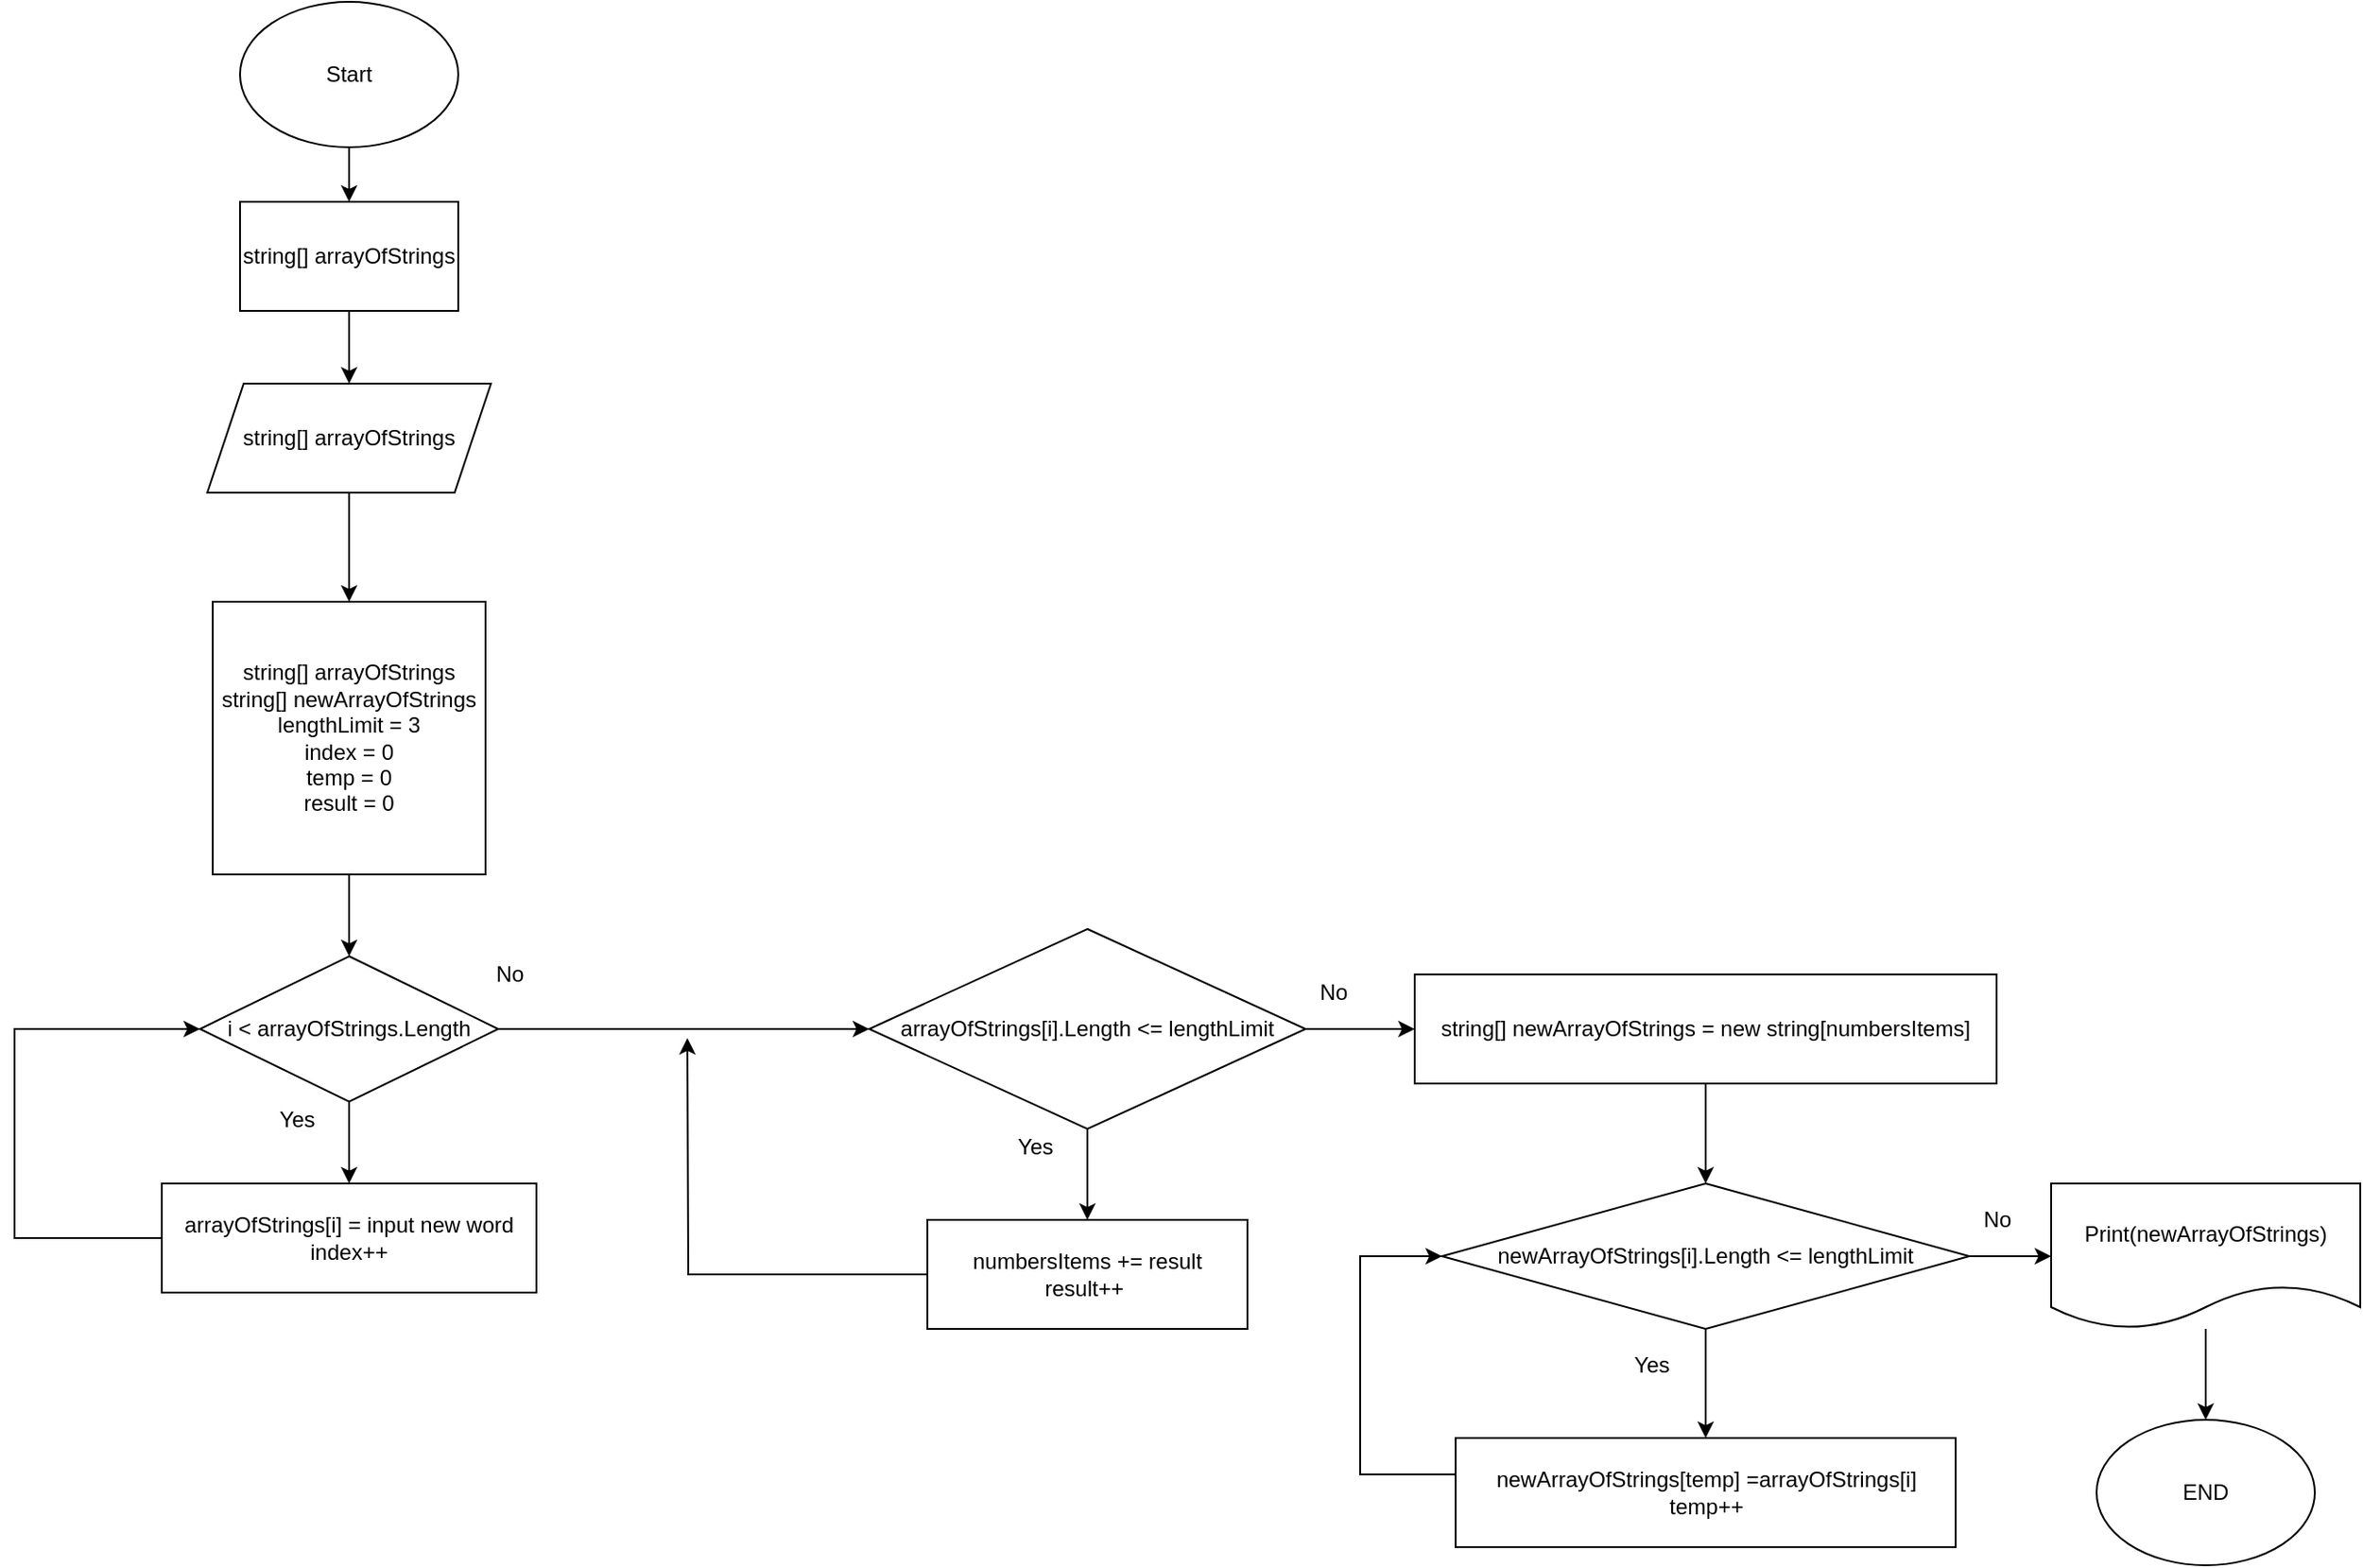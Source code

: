 <mxfile version="19.0.3" type="device"><diagram id="Q78LxCKgEVVR_sVqhlzH" name="Страница 1"><mxGraphModel dx="1117" dy="827" grid="1" gridSize="10" guides="1" tooltips="1" connect="1" arrows="1" fold="1" page="1" pageScale="1" pageWidth="827" pageHeight="1169" math="0" shadow="0"><root><mxCell id="0"/><mxCell id="1" parent="0"/><mxCell id="3XeWqu_Hx1tOozKiaCGg-35" value="" style="edgeStyle=orthogonalEdgeStyle;rounded=0;orthogonalLoop=1;jettySize=auto;html=1;" edge="1" parent="1" source="3XeWqu_Hx1tOozKiaCGg-1" target="3XeWqu_Hx1tOozKiaCGg-34"><mxGeometry relative="1" as="geometry"/></mxCell><mxCell id="3XeWqu_Hx1tOozKiaCGg-1" value="Start" style="ellipse;whiteSpace=wrap;html=1;" vertex="1" parent="1"><mxGeometry x="154" y="40" width="120" height="80" as="geometry"/></mxCell><mxCell id="3XeWqu_Hx1tOozKiaCGg-15" value="" style="edgeStyle=orthogonalEdgeStyle;rounded=0;orthogonalLoop=1;jettySize=auto;html=1;" edge="1" parent="1" source="3XeWqu_Hx1tOozKiaCGg-5" target="3XeWqu_Hx1tOozKiaCGg-8"><mxGeometry relative="1" as="geometry"/></mxCell><mxCell id="3XeWqu_Hx1tOozKiaCGg-56" value="" style="edgeStyle=orthogonalEdgeStyle;rounded=0;orthogonalLoop=1;jettySize=auto;html=1;" edge="1" parent="1" source="3XeWqu_Hx1tOozKiaCGg-5" target="3XeWqu_Hx1tOozKiaCGg-54"><mxGeometry relative="1" as="geometry"/></mxCell><mxCell id="3XeWqu_Hx1tOozKiaCGg-5" value="arrayOfStrings[i].Length &amp;lt;= lengthLimit" style="rhombus;whiteSpace=wrap;html=1;" vertex="1" parent="1"><mxGeometry x="500" y="550" width="240" height="110" as="geometry"/></mxCell><mxCell id="3XeWqu_Hx1tOozKiaCGg-69" style="edgeStyle=orthogonalEdgeStyle;rounded=0;orthogonalLoop=1;jettySize=auto;html=1;exitX=0;exitY=0.5;exitDx=0;exitDy=0;" edge="1" parent="1" source="3XeWqu_Hx1tOozKiaCGg-8"><mxGeometry relative="1" as="geometry"><mxPoint x="400" y="610" as="targetPoint"/></mxGeometry></mxCell><mxCell id="3XeWqu_Hx1tOozKiaCGg-8" value="&lt;span style=&quot;text-align: left;&quot;&gt;numbersItems += result&lt;br&gt;result++&amp;nbsp;&lt;/span&gt;" style="rounded=0;whiteSpace=wrap;html=1;" vertex="1" parent="1"><mxGeometry x="532" y="710" width="176" height="60" as="geometry"/></mxCell><mxCell id="3XeWqu_Hx1tOozKiaCGg-11" value="Yes" style="text;html=1;align=center;verticalAlign=middle;resizable=0;points=[];autosize=1;strokeColor=none;fillColor=none;" vertex="1" parent="1"><mxGeometry x="571" y="660" width="40" height="20" as="geometry"/></mxCell><mxCell id="3XeWqu_Hx1tOozKiaCGg-18" value="No" style="text;html=1;align=center;verticalAlign=middle;resizable=0;points=[];autosize=1;strokeColor=none;fillColor=none;" vertex="1" parent="1"><mxGeometry x="740" y="575" width="30" height="20" as="geometry"/></mxCell><mxCell id="3XeWqu_Hx1tOozKiaCGg-45" value="" style="edgeStyle=orthogonalEdgeStyle;rounded=0;orthogonalLoop=1;jettySize=auto;html=1;" edge="1" parent="1" source="3XeWqu_Hx1tOozKiaCGg-19" target="3XeWqu_Hx1tOozKiaCGg-43"><mxGeometry relative="1" as="geometry"/></mxCell><mxCell id="3XeWqu_Hx1tOozKiaCGg-68" style="edgeStyle=orthogonalEdgeStyle;rounded=0;orthogonalLoop=1;jettySize=auto;html=1;exitX=1;exitY=0.5;exitDx=0;exitDy=0;entryX=0;entryY=0.5;entryDx=0;entryDy=0;" edge="1" parent="1" source="3XeWqu_Hx1tOozKiaCGg-19" target="3XeWqu_Hx1tOozKiaCGg-5"><mxGeometry relative="1" as="geometry"/></mxCell><mxCell id="3XeWqu_Hx1tOozKiaCGg-19" value="&lt;span style=&quot;&quot;&gt;i &amp;lt;&amp;nbsp;&lt;/span&gt;arrayOfStrings&lt;span style=&quot;&quot;&gt;.Length&lt;/span&gt;" style="rhombus;whiteSpace=wrap;html=1;" vertex="1" parent="1"><mxGeometry x="132" y="565" width="164" height="80" as="geometry"/></mxCell><mxCell id="3XeWqu_Hx1tOozKiaCGg-23" value="Yes" style="text;html=1;align=center;verticalAlign=middle;resizable=0;points=[];autosize=1;strokeColor=none;fillColor=none;" vertex="1" parent="1"><mxGeometry x="165" y="645" width="40" height="20" as="geometry"/></mxCell><mxCell id="3XeWqu_Hx1tOozKiaCGg-24" value="No" style="text;html=1;align=center;verticalAlign=middle;resizable=0;points=[];autosize=1;strokeColor=none;fillColor=none;" vertex="1" parent="1"><mxGeometry x="287" y="565" width="30" height="20" as="geometry"/></mxCell><mxCell id="3XeWqu_Hx1tOozKiaCGg-29" value="" style="edgeStyle=orthogonalEdgeStyle;rounded=0;orthogonalLoop=1;jettySize=auto;html=1;" edge="1" parent="1" source="3XeWqu_Hx1tOozKiaCGg-27" target="3XeWqu_Hx1tOozKiaCGg-28"><mxGeometry relative="1" as="geometry"/></mxCell><mxCell id="3XeWqu_Hx1tOozKiaCGg-27" value="Print(&lt;span style=&quot;text-align: left;&quot;&gt;newArrayOfStrings&lt;/span&gt;)" style="shape=document;whiteSpace=wrap;html=1;boundedLbl=1;" vertex="1" parent="1"><mxGeometry x="1150" y="690" width="170" height="80" as="geometry"/></mxCell><mxCell id="3XeWqu_Hx1tOozKiaCGg-28" value="END" style="ellipse;whiteSpace=wrap;html=1;" vertex="1" parent="1"><mxGeometry x="1175" y="820" width="120" height="80" as="geometry"/></mxCell><mxCell id="3XeWqu_Hx1tOozKiaCGg-31" value="" style="edgeStyle=orthogonalEdgeStyle;rounded=0;orthogonalLoop=1;jettySize=auto;html=1;" edge="1" parent="1" source="3XeWqu_Hx1tOozKiaCGg-30" target="3XeWqu_Hx1tOozKiaCGg-19"><mxGeometry relative="1" as="geometry"/></mxCell><mxCell id="3XeWqu_Hx1tOozKiaCGg-30" value="string[] arrayOfStrings&lt;br&gt;string[] newArrayOfStrings&lt;br&gt;&lt;span style=&quot;&quot;&gt;lengthLimit = 3&lt;/span&gt;&lt;br style=&quot;&quot;&gt;&lt;span style=&quot;&quot;&gt;index = 0&lt;br&gt;temp = 0&lt;br&gt;result = 0&lt;br&gt;&lt;/span&gt;" style="whiteSpace=wrap;html=1;aspect=fixed;" vertex="1" parent="1"><mxGeometry x="139" y="370" width="150" height="150" as="geometry"/></mxCell><mxCell id="3XeWqu_Hx1tOozKiaCGg-37" value="" style="edgeStyle=orthogonalEdgeStyle;rounded=0;orthogonalLoop=1;jettySize=auto;html=1;" edge="1" parent="1" source="3XeWqu_Hx1tOozKiaCGg-33" target="3XeWqu_Hx1tOozKiaCGg-30"><mxGeometry relative="1" as="geometry"/></mxCell><mxCell id="3XeWqu_Hx1tOozKiaCGg-33" value="string[] arrayOfStrings" style="shape=parallelogram;perimeter=parallelogramPerimeter;whiteSpace=wrap;html=1;fixedSize=1;" vertex="1" parent="1"><mxGeometry x="136" y="250" width="156" height="60" as="geometry"/></mxCell><mxCell id="3XeWqu_Hx1tOozKiaCGg-36" value="" style="edgeStyle=orthogonalEdgeStyle;rounded=0;orthogonalLoop=1;jettySize=auto;html=1;" edge="1" parent="1" source="3XeWqu_Hx1tOozKiaCGg-34" target="3XeWqu_Hx1tOozKiaCGg-33"><mxGeometry relative="1" as="geometry"/></mxCell><mxCell id="3XeWqu_Hx1tOozKiaCGg-34" value="string[] arrayOfStrings" style="rounded=0;whiteSpace=wrap;html=1;" vertex="1" parent="1"><mxGeometry x="154" y="150" width="120" height="60" as="geometry"/></mxCell><mxCell id="3XeWqu_Hx1tOozKiaCGg-46" style="edgeStyle=orthogonalEdgeStyle;rounded=0;orthogonalLoop=1;jettySize=auto;html=1;exitX=0;exitY=0.5;exitDx=0;exitDy=0;entryX=0;entryY=0.5;entryDx=0;entryDy=0;" edge="1" parent="1" source="3XeWqu_Hx1tOozKiaCGg-43" target="3XeWqu_Hx1tOozKiaCGg-19"><mxGeometry relative="1" as="geometry"><Array as="points"><mxPoint x="30" y="720"/><mxPoint x="30" y="605"/></Array></mxGeometry></mxCell><mxCell id="3XeWqu_Hx1tOozKiaCGg-43" value="arrayOfStrings[i] = input new word&lt;br&gt;index++" style="rounded=0;whiteSpace=wrap;html=1;" vertex="1" parent="1"><mxGeometry x="111" y="690" width="206" height="60" as="geometry"/></mxCell><mxCell id="3XeWqu_Hx1tOozKiaCGg-58" value="" style="edgeStyle=orthogonalEdgeStyle;rounded=0;orthogonalLoop=1;jettySize=auto;html=1;" edge="1" parent="1" source="3XeWqu_Hx1tOozKiaCGg-54" target="3XeWqu_Hx1tOozKiaCGg-57"><mxGeometry relative="1" as="geometry"/></mxCell><mxCell id="3XeWqu_Hx1tOozKiaCGg-54" value="&lt;span style=&quot;text-align: left;&quot;&gt;string[] newArrayOfStrings = new string[numbersItems]&lt;br&gt;&lt;/span&gt;" style="rounded=0;whiteSpace=wrap;html=1;" vertex="1" parent="1"><mxGeometry x="800" y="575" width="320" height="60" as="geometry"/></mxCell><mxCell id="3XeWqu_Hx1tOozKiaCGg-63" value="" style="edgeStyle=orthogonalEdgeStyle;rounded=0;orthogonalLoop=1;jettySize=auto;html=1;" edge="1" parent="1" source="3XeWqu_Hx1tOozKiaCGg-57" target="3XeWqu_Hx1tOozKiaCGg-61"><mxGeometry relative="1" as="geometry"/></mxCell><mxCell id="3XeWqu_Hx1tOozKiaCGg-67" value="" style="edgeStyle=orthogonalEdgeStyle;rounded=0;orthogonalLoop=1;jettySize=auto;html=1;" edge="1" parent="1" source="3XeWqu_Hx1tOozKiaCGg-57" target="3XeWqu_Hx1tOozKiaCGg-27"><mxGeometry relative="1" as="geometry"/></mxCell><mxCell id="3XeWqu_Hx1tOozKiaCGg-57" value="&lt;span style=&quot;text-align: left;&quot;&gt;newArrayOfStrings&lt;/span&gt;&lt;span style=&quot;text-align: left;&quot;&gt;[i].Length &amp;lt;= lengthLimit&lt;/span&gt;" style="rhombus;whiteSpace=wrap;html=1;" vertex="1" parent="1"><mxGeometry x="815" y="690" width="290" height="80" as="geometry"/></mxCell><mxCell id="3XeWqu_Hx1tOozKiaCGg-64" style="edgeStyle=orthogonalEdgeStyle;rounded=0;orthogonalLoop=1;jettySize=auto;html=1;exitX=0;exitY=0.5;exitDx=0;exitDy=0;entryX=0;entryY=0.5;entryDx=0;entryDy=0;" edge="1" parent="1" source="3XeWqu_Hx1tOozKiaCGg-61" target="3XeWqu_Hx1tOozKiaCGg-57"><mxGeometry relative="1" as="geometry"><Array as="points"><mxPoint x="770" y="850"/><mxPoint x="770" y="730"/></Array></mxGeometry></mxCell><mxCell id="3XeWqu_Hx1tOozKiaCGg-61" value="&lt;span style=&quot;text-align: left;&quot;&gt;newArrayOfStrings&lt;/span&gt;&lt;span style=&quot;text-align: left;&quot;&gt;[temp] =&lt;/span&gt;arrayOfStrings&lt;span style=&quot;text-align: left;&quot;&gt;[i]&lt;/span&gt;&lt;br style=&quot;text-align: left;&quot;&gt;&lt;span style=&quot;text-align: left;&quot;&gt;temp++&lt;/span&gt;" style="rounded=0;whiteSpace=wrap;html=1;" vertex="1" parent="1"><mxGeometry x="822.5" y="830" width="275" height="60" as="geometry"/></mxCell><mxCell id="3XeWqu_Hx1tOozKiaCGg-65" value="Yes" style="text;html=1;align=center;verticalAlign=middle;resizable=0;points=[];autosize=1;strokeColor=none;fillColor=none;" vertex="1" parent="1"><mxGeometry x="910" y="780" width="40" height="20" as="geometry"/></mxCell><mxCell id="3XeWqu_Hx1tOozKiaCGg-66" value="No" style="text;html=1;align=center;verticalAlign=middle;resizable=0;points=[];autosize=1;strokeColor=none;fillColor=none;" vertex="1" parent="1"><mxGeometry x="1105" y="700" width="30" height="20" as="geometry"/></mxCell></root></mxGraphModel></diagram></mxfile>